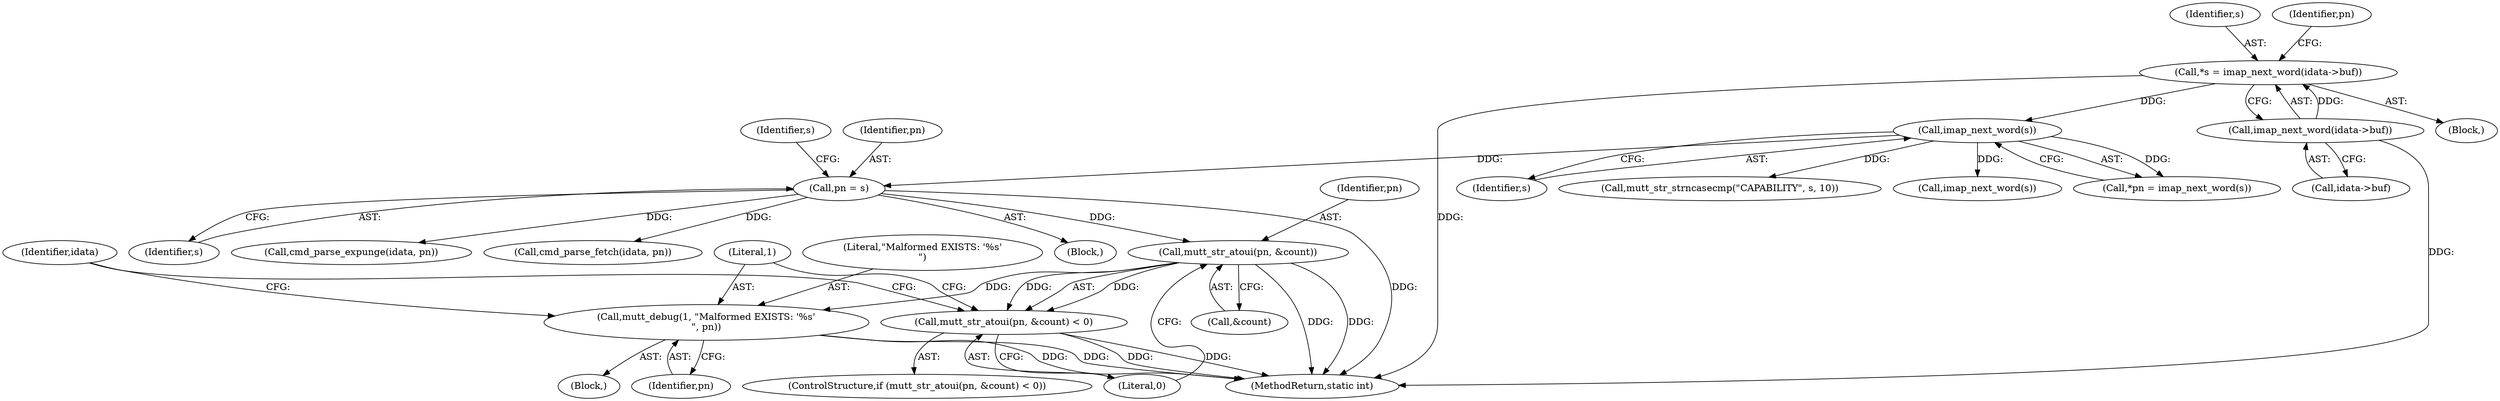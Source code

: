 digraph "0_neomutt_36a29280448097f34ce9c94606195f2ac643fed1@pointer" {
"1000160" [label="(Call,mutt_str_atoui(pn, &count))"];
"1000140" [label="(Call,pn = s)"];
"1000125" [label="(Call,imap_next_word(s))"];
"1000116" [label="(Call,*s = imap_next_word(idata->buf))"];
"1000118" [label="(Call,imap_next_word(idata->buf))"];
"1000159" [label="(Call,mutt_str_atoui(pn, &count) < 0)"];
"1000166" [label="(Call,mutt_debug(1, \"Malformed EXISTS: '%s'\n\", pn))"];
"1000168" [label="(Literal,\"Malformed EXISTS: '%s'\n\")"];
"1000142" [label="(Identifier,s)"];
"1000234" [label="(Call,cmd_parse_expunge(idata, pn))"];
"1000245" [label="(Call,cmd_parse_fetch(idata, pn))"];
"1000110" [label="(Block,)"];
"1000175" [label="(Identifier,idata)"];
"1000117" [label="(Identifier,s)"];
"1000119" [label="(Call,idata->buf)"];
"1000402" [label="(MethodReturn,static int)"];
"1000169" [label="(Identifier,pn)"];
"1000139" [label="(Block,)"];
"1000166" [label="(Call,mutt_debug(1, \"Malformed EXISTS: '%s'\n\", pn))"];
"1000159" [label="(Call,mutt_str_atoui(pn, &count) < 0)"];
"1000140" [label="(Call,pn = s)"];
"1000162" [label="(Call,&count)"];
"1000145" [label="(Call,imap_next_word(s))"];
"1000161" [label="(Identifier,pn)"];
"1000125" [label="(Call,imap_next_word(s))"];
"1000144" [label="(Identifier,s)"];
"1000160" [label="(Call,mutt_str_atoui(pn, &count))"];
"1000116" [label="(Call,*s = imap_next_word(idata->buf))"];
"1000164" [label="(Literal,0)"];
"1000118" [label="(Call,imap_next_word(idata->buf))"];
"1000165" [label="(Block,)"];
"1000141" [label="(Identifier,pn)"];
"1000123" [label="(Call,*pn = imap_next_word(s))"];
"1000158" [label="(ControlStructure,if (mutt_str_atoui(pn, &count) < 0))"];
"1000124" [label="(Identifier,pn)"];
"1000126" [label="(Identifier,s)"];
"1000167" [label="(Literal,1)"];
"1000251" [label="(Call,mutt_str_strncasecmp(\"CAPABILITY\", s, 10))"];
"1000160" -> "1000159"  [label="AST: "];
"1000160" -> "1000162"  [label="CFG: "];
"1000161" -> "1000160"  [label="AST: "];
"1000162" -> "1000160"  [label="AST: "];
"1000164" -> "1000160"  [label="CFG: "];
"1000160" -> "1000402"  [label="DDG: "];
"1000160" -> "1000402"  [label="DDG: "];
"1000160" -> "1000159"  [label="DDG: "];
"1000160" -> "1000159"  [label="DDG: "];
"1000140" -> "1000160"  [label="DDG: "];
"1000160" -> "1000166"  [label="DDG: "];
"1000140" -> "1000139"  [label="AST: "];
"1000140" -> "1000142"  [label="CFG: "];
"1000141" -> "1000140"  [label="AST: "];
"1000142" -> "1000140"  [label="AST: "];
"1000144" -> "1000140"  [label="CFG: "];
"1000140" -> "1000402"  [label="DDG: "];
"1000125" -> "1000140"  [label="DDG: "];
"1000140" -> "1000234"  [label="DDG: "];
"1000140" -> "1000245"  [label="DDG: "];
"1000125" -> "1000123"  [label="AST: "];
"1000125" -> "1000126"  [label="CFG: "];
"1000126" -> "1000125"  [label="AST: "];
"1000123" -> "1000125"  [label="CFG: "];
"1000125" -> "1000123"  [label="DDG: "];
"1000116" -> "1000125"  [label="DDG: "];
"1000125" -> "1000145"  [label="DDG: "];
"1000125" -> "1000251"  [label="DDG: "];
"1000116" -> "1000110"  [label="AST: "];
"1000116" -> "1000118"  [label="CFG: "];
"1000117" -> "1000116"  [label="AST: "];
"1000118" -> "1000116"  [label="AST: "];
"1000124" -> "1000116"  [label="CFG: "];
"1000116" -> "1000402"  [label="DDG: "];
"1000118" -> "1000116"  [label="DDG: "];
"1000118" -> "1000119"  [label="CFG: "];
"1000119" -> "1000118"  [label="AST: "];
"1000118" -> "1000402"  [label="DDG: "];
"1000159" -> "1000158"  [label="AST: "];
"1000159" -> "1000164"  [label="CFG: "];
"1000164" -> "1000159"  [label="AST: "];
"1000167" -> "1000159"  [label="CFG: "];
"1000175" -> "1000159"  [label="CFG: "];
"1000159" -> "1000402"  [label="DDG: "];
"1000159" -> "1000402"  [label="DDG: "];
"1000166" -> "1000165"  [label="AST: "];
"1000166" -> "1000169"  [label="CFG: "];
"1000167" -> "1000166"  [label="AST: "];
"1000168" -> "1000166"  [label="AST: "];
"1000169" -> "1000166"  [label="AST: "];
"1000175" -> "1000166"  [label="CFG: "];
"1000166" -> "1000402"  [label="DDG: "];
"1000166" -> "1000402"  [label="DDG: "];
}
